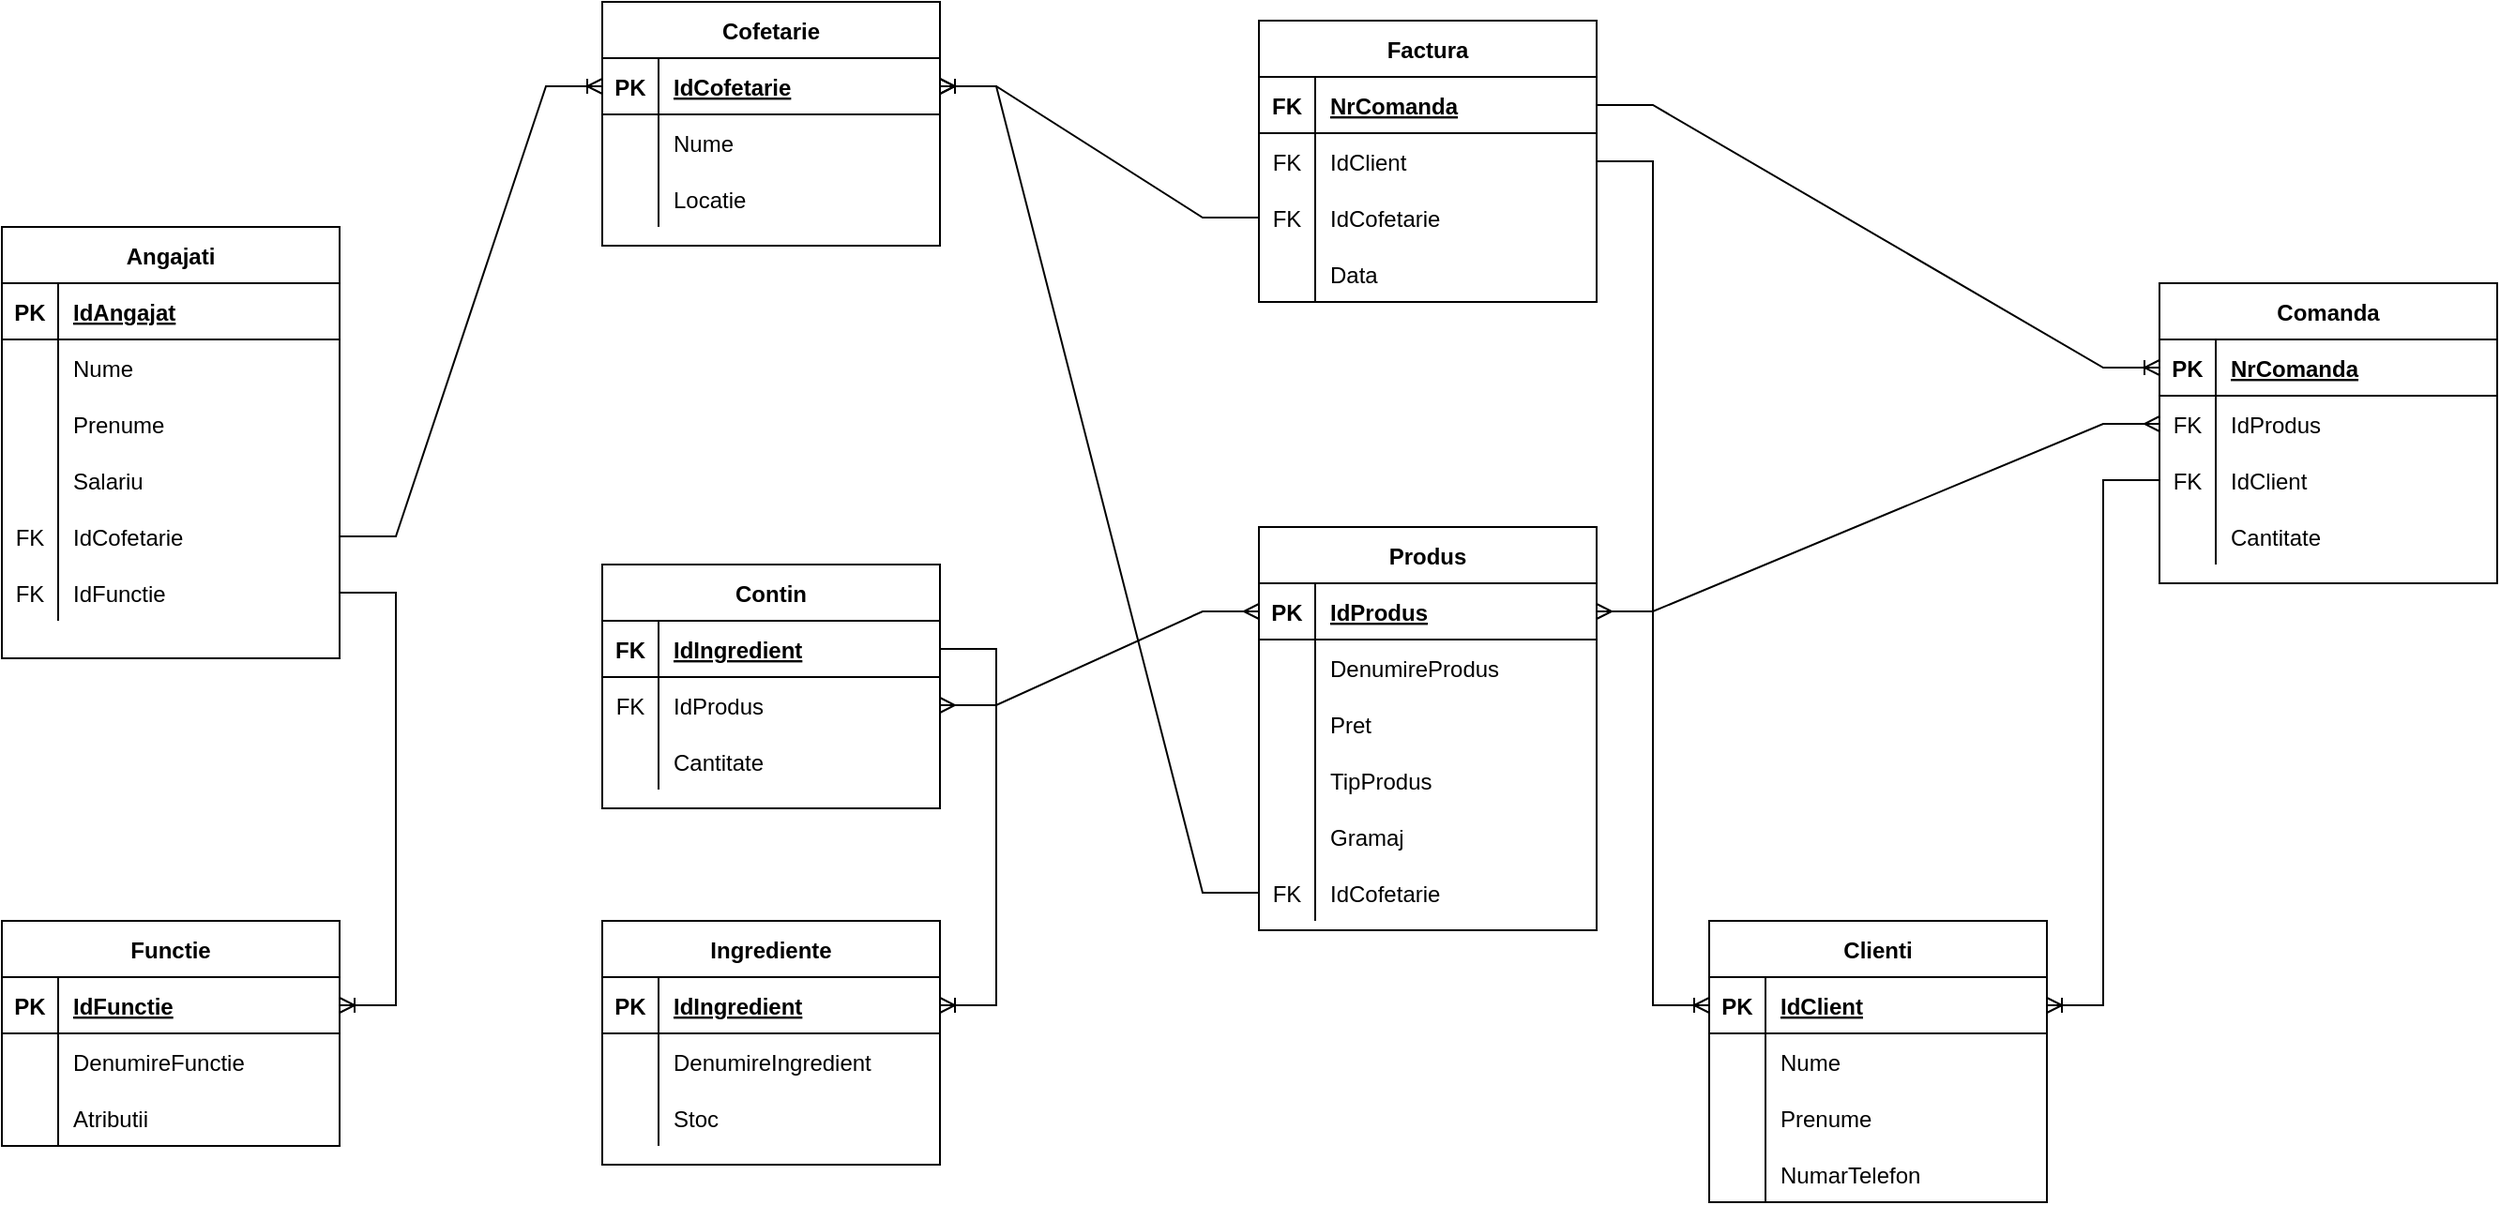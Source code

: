 <mxfile version="15.8.7" type="device"><diagram id="NeHedyzC8dQKTUIwCjof" name="Page-1"><mxGraphModel dx="1038" dy="649" grid="1" gridSize="10" guides="1" tooltips="1" connect="1" arrows="1" fold="1" page="1" pageScale="1" pageWidth="3300" pageHeight="2339" math="0" shadow="0"><root><mxCell id="0"/><mxCell id="1" parent="0"/><mxCell id="17MC18iC-P0eF-vVBe6i-20" value="Cofetarie" style="shape=table;startSize=30;container=1;collapsible=1;childLayout=tableLayout;fixedRows=1;rowLines=0;fontStyle=1;align=center;resizeLast=1;" parent="1" vertex="1"><mxGeometry x="370" y="30" width="180" height="130" as="geometry"/></mxCell><mxCell id="17MC18iC-P0eF-vVBe6i-21" value="" style="shape=partialRectangle;collapsible=0;dropTarget=0;pointerEvents=0;fillColor=none;top=0;left=0;bottom=1;right=0;points=[[0,0.5],[1,0.5]];portConstraint=eastwest;" parent="17MC18iC-P0eF-vVBe6i-20" vertex="1"><mxGeometry y="30" width="180" height="30" as="geometry"/></mxCell><mxCell id="17MC18iC-P0eF-vVBe6i-22" value="PK" style="shape=partialRectangle;connectable=0;fillColor=none;top=0;left=0;bottom=0;right=0;fontStyle=1;overflow=hidden;" parent="17MC18iC-P0eF-vVBe6i-21" vertex="1"><mxGeometry width="30" height="30" as="geometry"><mxRectangle width="30" height="30" as="alternateBounds"/></mxGeometry></mxCell><mxCell id="17MC18iC-P0eF-vVBe6i-23" value="IdCofetarie" style="shape=partialRectangle;connectable=0;fillColor=none;top=0;left=0;bottom=0;right=0;align=left;spacingLeft=6;fontStyle=5;overflow=hidden;" parent="17MC18iC-P0eF-vVBe6i-21" vertex="1"><mxGeometry x="30" width="150" height="30" as="geometry"><mxRectangle width="150" height="30" as="alternateBounds"/></mxGeometry></mxCell><mxCell id="17MC18iC-P0eF-vVBe6i-24" value="" style="shape=partialRectangle;collapsible=0;dropTarget=0;pointerEvents=0;fillColor=none;top=0;left=0;bottom=0;right=0;points=[[0,0.5],[1,0.5]];portConstraint=eastwest;" parent="17MC18iC-P0eF-vVBe6i-20" vertex="1"><mxGeometry y="60" width="180" height="30" as="geometry"/></mxCell><mxCell id="17MC18iC-P0eF-vVBe6i-25" value="" style="shape=partialRectangle;connectable=0;fillColor=none;top=0;left=0;bottom=0;right=0;editable=1;overflow=hidden;" parent="17MC18iC-P0eF-vVBe6i-24" vertex="1"><mxGeometry width="30" height="30" as="geometry"><mxRectangle width="30" height="30" as="alternateBounds"/></mxGeometry></mxCell><mxCell id="17MC18iC-P0eF-vVBe6i-26" value="Nume" style="shape=partialRectangle;connectable=0;fillColor=none;top=0;left=0;bottom=0;right=0;align=left;spacingLeft=6;overflow=hidden;" parent="17MC18iC-P0eF-vVBe6i-24" vertex="1"><mxGeometry x="30" width="150" height="30" as="geometry"><mxRectangle width="150" height="30" as="alternateBounds"/></mxGeometry></mxCell><mxCell id="17MC18iC-P0eF-vVBe6i-27" value="" style="shape=partialRectangle;collapsible=0;dropTarget=0;pointerEvents=0;fillColor=none;top=0;left=0;bottom=0;right=0;points=[[0,0.5],[1,0.5]];portConstraint=eastwest;" parent="17MC18iC-P0eF-vVBe6i-20" vertex="1"><mxGeometry y="90" width="180" height="30" as="geometry"/></mxCell><mxCell id="17MC18iC-P0eF-vVBe6i-28" value="" style="shape=partialRectangle;connectable=0;fillColor=none;top=0;left=0;bottom=0;right=0;editable=1;overflow=hidden;" parent="17MC18iC-P0eF-vVBe6i-27" vertex="1"><mxGeometry width="30" height="30" as="geometry"><mxRectangle width="30" height="30" as="alternateBounds"/></mxGeometry></mxCell><mxCell id="17MC18iC-P0eF-vVBe6i-29" value="Locatie" style="shape=partialRectangle;connectable=0;fillColor=none;top=0;left=0;bottom=0;right=0;align=left;spacingLeft=6;overflow=hidden;" parent="17MC18iC-P0eF-vVBe6i-27" vertex="1"><mxGeometry x="30" width="150" height="30" as="geometry"><mxRectangle width="150" height="30" as="alternateBounds"/></mxGeometry></mxCell><mxCell id="17MC18iC-P0eF-vVBe6i-30" value="Angajati" style="shape=table;startSize=30;container=1;collapsible=1;childLayout=tableLayout;fixedRows=1;rowLines=0;fontStyle=1;align=center;resizeLast=1;" parent="1" vertex="1"><mxGeometry x="50" y="150" width="180" height="230" as="geometry"/></mxCell><mxCell id="17MC18iC-P0eF-vVBe6i-31" value="" style="shape=partialRectangle;collapsible=0;dropTarget=0;pointerEvents=0;fillColor=none;top=0;left=0;bottom=1;right=0;points=[[0,0.5],[1,0.5]];portConstraint=eastwest;" parent="17MC18iC-P0eF-vVBe6i-30" vertex="1"><mxGeometry y="30" width="180" height="30" as="geometry"/></mxCell><mxCell id="17MC18iC-P0eF-vVBe6i-32" value="PK" style="shape=partialRectangle;connectable=0;fillColor=none;top=0;left=0;bottom=0;right=0;fontStyle=1;overflow=hidden;" parent="17MC18iC-P0eF-vVBe6i-31" vertex="1"><mxGeometry width="30" height="30" as="geometry"><mxRectangle width="30" height="30" as="alternateBounds"/></mxGeometry></mxCell><mxCell id="17MC18iC-P0eF-vVBe6i-33" value="IdAngajat" style="shape=partialRectangle;connectable=0;fillColor=none;top=0;left=0;bottom=0;right=0;align=left;spacingLeft=6;fontStyle=5;overflow=hidden;" parent="17MC18iC-P0eF-vVBe6i-31" vertex="1"><mxGeometry x="30" width="150" height="30" as="geometry"><mxRectangle width="150" height="30" as="alternateBounds"/></mxGeometry></mxCell><mxCell id="17MC18iC-P0eF-vVBe6i-34" value="" style="shape=partialRectangle;collapsible=0;dropTarget=0;pointerEvents=0;fillColor=none;top=0;left=0;bottom=0;right=0;points=[[0,0.5],[1,0.5]];portConstraint=eastwest;" parent="17MC18iC-P0eF-vVBe6i-30" vertex="1"><mxGeometry y="60" width="180" height="30" as="geometry"/></mxCell><mxCell id="17MC18iC-P0eF-vVBe6i-35" value="" style="shape=partialRectangle;connectable=0;fillColor=none;top=0;left=0;bottom=0;right=0;editable=1;overflow=hidden;" parent="17MC18iC-P0eF-vVBe6i-34" vertex="1"><mxGeometry width="30" height="30" as="geometry"><mxRectangle width="30" height="30" as="alternateBounds"/></mxGeometry></mxCell><mxCell id="17MC18iC-P0eF-vVBe6i-36" value="Nume" style="shape=partialRectangle;connectable=0;fillColor=none;top=0;left=0;bottom=0;right=0;align=left;spacingLeft=6;overflow=hidden;" parent="17MC18iC-P0eF-vVBe6i-34" vertex="1"><mxGeometry x="30" width="150" height="30" as="geometry"><mxRectangle width="150" height="30" as="alternateBounds"/></mxGeometry></mxCell><mxCell id="17MC18iC-P0eF-vVBe6i-37" value="" style="shape=partialRectangle;collapsible=0;dropTarget=0;pointerEvents=0;fillColor=none;top=0;left=0;bottom=0;right=0;points=[[0,0.5],[1,0.5]];portConstraint=eastwest;" parent="17MC18iC-P0eF-vVBe6i-30" vertex="1"><mxGeometry y="90" width="180" height="30" as="geometry"/></mxCell><mxCell id="17MC18iC-P0eF-vVBe6i-38" value="" style="shape=partialRectangle;connectable=0;fillColor=none;top=0;left=0;bottom=0;right=0;editable=1;overflow=hidden;" parent="17MC18iC-P0eF-vVBe6i-37" vertex="1"><mxGeometry width="30" height="30" as="geometry"><mxRectangle width="30" height="30" as="alternateBounds"/></mxGeometry></mxCell><mxCell id="17MC18iC-P0eF-vVBe6i-39" value="Prenume" style="shape=partialRectangle;connectable=0;fillColor=none;top=0;left=0;bottom=0;right=0;align=left;spacingLeft=6;overflow=hidden;" parent="17MC18iC-P0eF-vVBe6i-37" vertex="1"><mxGeometry x="30" width="150" height="30" as="geometry"><mxRectangle width="150" height="30" as="alternateBounds"/></mxGeometry></mxCell><mxCell id="17MC18iC-P0eF-vVBe6i-40" value="" style="shape=partialRectangle;collapsible=0;dropTarget=0;pointerEvents=0;fillColor=none;top=0;left=0;bottom=0;right=0;points=[[0,0.5],[1,0.5]];portConstraint=eastwest;" parent="17MC18iC-P0eF-vVBe6i-30" vertex="1"><mxGeometry y="120" width="180" height="30" as="geometry"/></mxCell><mxCell id="17MC18iC-P0eF-vVBe6i-41" value="" style="shape=partialRectangle;connectable=0;fillColor=none;top=0;left=0;bottom=0;right=0;editable=1;overflow=hidden;" parent="17MC18iC-P0eF-vVBe6i-40" vertex="1"><mxGeometry width="30" height="30" as="geometry"><mxRectangle width="30" height="30" as="alternateBounds"/></mxGeometry></mxCell><mxCell id="17MC18iC-P0eF-vVBe6i-42" value="Salariu" style="shape=partialRectangle;connectable=0;fillColor=none;top=0;left=0;bottom=0;right=0;align=left;spacingLeft=6;overflow=hidden;" parent="17MC18iC-P0eF-vVBe6i-40" vertex="1"><mxGeometry x="30" width="150" height="30" as="geometry"><mxRectangle width="150" height="30" as="alternateBounds"/></mxGeometry></mxCell><mxCell id="17MC18iC-P0eF-vVBe6i-43" value="" style="shape=partialRectangle;collapsible=0;dropTarget=0;pointerEvents=0;fillColor=none;top=0;left=0;bottom=0;right=0;points=[[0,0.5],[1,0.5]];portConstraint=eastwest;" parent="17MC18iC-P0eF-vVBe6i-30" vertex="1"><mxGeometry y="150" width="180" height="30" as="geometry"/></mxCell><mxCell id="17MC18iC-P0eF-vVBe6i-44" value="FK" style="shape=partialRectangle;connectable=0;fillColor=none;top=0;left=0;bottom=0;right=0;editable=1;overflow=hidden;" parent="17MC18iC-P0eF-vVBe6i-43" vertex="1"><mxGeometry width="30" height="30" as="geometry"><mxRectangle width="30" height="30" as="alternateBounds"/></mxGeometry></mxCell><mxCell id="17MC18iC-P0eF-vVBe6i-45" value="IdCofetarie" style="shape=partialRectangle;connectable=0;fillColor=none;top=0;left=0;bottom=0;right=0;align=left;spacingLeft=6;overflow=hidden;" parent="17MC18iC-P0eF-vVBe6i-43" vertex="1"><mxGeometry x="30" width="150" height="30" as="geometry"><mxRectangle width="150" height="30" as="alternateBounds"/></mxGeometry></mxCell><mxCell id="17MC18iC-P0eF-vVBe6i-46" value="" style="shape=partialRectangle;collapsible=0;dropTarget=0;pointerEvents=0;fillColor=none;top=0;left=0;bottom=0;right=0;points=[[0,0.5],[1,0.5]];portConstraint=eastwest;" parent="17MC18iC-P0eF-vVBe6i-30" vertex="1"><mxGeometry y="180" width="180" height="30" as="geometry"/></mxCell><mxCell id="17MC18iC-P0eF-vVBe6i-47" value="FK" style="shape=partialRectangle;connectable=0;fillColor=none;top=0;left=0;bottom=0;right=0;editable=1;overflow=hidden;" parent="17MC18iC-P0eF-vVBe6i-46" vertex="1"><mxGeometry width="30" height="30" as="geometry"><mxRectangle width="30" height="30" as="alternateBounds"/></mxGeometry></mxCell><mxCell id="17MC18iC-P0eF-vVBe6i-48" value="IdFunctie" style="shape=partialRectangle;connectable=0;fillColor=none;top=0;left=0;bottom=0;right=0;align=left;spacingLeft=6;overflow=hidden;" parent="17MC18iC-P0eF-vVBe6i-46" vertex="1"><mxGeometry x="30" width="150" height="30" as="geometry"><mxRectangle width="150" height="30" as="alternateBounds"/></mxGeometry></mxCell><mxCell id="17MC18iC-P0eF-vVBe6i-49" value="Functie" style="shape=table;startSize=30;container=1;collapsible=1;childLayout=tableLayout;fixedRows=1;rowLines=0;fontStyle=1;align=center;resizeLast=1;" parent="1" vertex="1"><mxGeometry x="50" y="520" width="180" height="120" as="geometry"/></mxCell><mxCell id="17MC18iC-P0eF-vVBe6i-50" value="" style="shape=partialRectangle;collapsible=0;dropTarget=0;pointerEvents=0;fillColor=none;top=0;left=0;bottom=1;right=0;points=[[0,0.5],[1,0.5]];portConstraint=eastwest;" parent="17MC18iC-P0eF-vVBe6i-49" vertex="1"><mxGeometry y="30" width="180" height="30" as="geometry"/></mxCell><mxCell id="17MC18iC-P0eF-vVBe6i-51" value="PK" style="shape=partialRectangle;connectable=0;fillColor=none;top=0;left=0;bottom=0;right=0;fontStyle=1;overflow=hidden;" parent="17MC18iC-P0eF-vVBe6i-50" vertex="1"><mxGeometry width="30" height="30" as="geometry"><mxRectangle width="30" height="30" as="alternateBounds"/></mxGeometry></mxCell><mxCell id="17MC18iC-P0eF-vVBe6i-52" value="IdFunctie" style="shape=partialRectangle;connectable=0;fillColor=none;top=0;left=0;bottom=0;right=0;align=left;spacingLeft=6;fontStyle=5;overflow=hidden;" parent="17MC18iC-P0eF-vVBe6i-50" vertex="1"><mxGeometry x="30" width="150" height="30" as="geometry"><mxRectangle width="150" height="30" as="alternateBounds"/></mxGeometry></mxCell><mxCell id="17MC18iC-P0eF-vVBe6i-53" value="" style="shape=partialRectangle;collapsible=0;dropTarget=0;pointerEvents=0;fillColor=none;top=0;left=0;bottom=0;right=0;points=[[0,0.5],[1,0.5]];portConstraint=eastwest;" parent="17MC18iC-P0eF-vVBe6i-49" vertex="1"><mxGeometry y="60" width="180" height="30" as="geometry"/></mxCell><mxCell id="17MC18iC-P0eF-vVBe6i-54" value="" style="shape=partialRectangle;connectable=0;fillColor=none;top=0;left=0;bottom=0;right=0;editable=1;overflow=hidden;" parent="17MC18iC-P0eF-vVBe6i-53" vertex="1"><mxGeometry width="30" height="30" as="geometry"><mxRectangle width="30" height="30" as="alternateBounds"/></mxGeometry></mxCell><mxCell id="17MC18iC-P0eF-vVBe6i-55" value="DenumireFunctie" style="shape=partialRectangle;connectable=0;fillColor=none;top=0;left=0;bottom=0;right=0;align=left;spacingLeft=6;overflow=hidden;" parent="17MC18iC-P0eF-vVBe6i-53" vertex="1"><mxGeometry x="30" width="150" height="30" as="geometry"><mxRectangle width="150" height="30" as="alternateBounds"/></mxGeometry></mxCell><mxCell id="17MC18iC-P0eF-vVBe6i-56" value="" style="shape=partialRectangle;collapsible=0;dropTarget=0;pointerEvents=0;fillColor=none;top=0;left=0;bottom=0;right=0;points=[[0,0.5],[1,0.5]];portConstraint=eastwest;" parent="17MC18iC-P0eF-vVBe6i-49" vertex="1"><mxGeometry y="90" width="180" height="30" as="geometry"/></mxCell><mxCell id="17MC18iC-P0eF-vVBe6i-57" value="" style="shape=partialRectangle;connectable=0;fillColor=none;top=0;left=0;bottom=0;right=0;editable=1;overflow=hidden;" parent="17MC18iC-P0eF-vVBe6i-56" vertex="1"><mxGeometry width="30" height="30" as="geometry"><mxRectangle width="30" height="30" as="alternateBounds"/></mxGeometry></mxCell><mxCell id="17MC18iC-P0eF-vVBe6i-58" value="Atributii" style="shape=partialRectangle;connectable=0;fillColor=none;top=0;left=0;bottom=0;right=0;align=left;spacingLeft=6;overflow=hidden;" parent="17MC18iC-P0eF-vVBe6i-56" vertex="1"><mxGeometry x="30" width="150" height="30" as="geometry"><mxRectangle width="150" height="30" as="alternateBounds"/></mxGeometry></mxCell><mxCell id="17MC18iC-P0eF-vVBe6i-59" value="Contin" style="shape=table;startSize=30;container=1;collapsible=1;childLayout=tableLayout;fixedRows=1;rowLines=0;fontStyle=1;align=center;resizeLast=1;" parent="1" vertex="1"><mxGeometry x="370" y="330" width="180" height="130" as="geometry"/></mxCell><mxCell id="17MC18iC-P0eF-vVBe6i-60" value="" style="shape=partialRectangle;collapsible=0;dropTarget=0;pointerEvents=0;fillColor=none;top=0;left=0;bottom=1;right=0;points=[[0,0.5],[1,0.5]];portConstraint=eastwest;" parent="17MC18iC-P0eF-vVBe6i-59" vertex="1"><mxGeometry y="30" width="180" height="30" as="geometry"/></mxCell><mxCell id="17MC18iC-P0eF-vVBe6i-61" value="FK" style="shape=partialRectangle;connectable=0;fillColor=none;top=0;left=0;bottom=0;right=0;fontStyle=1;overflow=hidden;" parent="17MC18iC-P0eF-vVBe6i-60" vertex="1"><mxGeometry width="30" height="30" as="geometry"><mxRectangle width="30" height="30" as="alternateBounds"/></mxGeometry></mxCell><mxCell id="17MC18iC-P0eF-vVBe6i-62" value="IdIngredient" style="shape=partialRectangle;connectable=0;fillColor=none;top=0;left=0;bottom=0;right=0;align=left;spacingLeft=6;fontStyle=5;overflow=hidden;" parent="17MC18iC-P0eF-vVBe6i-60" vertex="1"><mxGeometry x="30" width="150" height="30" as="geometry"><mxRectangle width="150" height="30" as="alternateBounds"/></mxGeometry></mxCell><mxCell id="17MC18iC-P0eF-vVBe6i-63" value="" style="shape=partialRectangle;collapsible=0;dropTarget=0;pointerEvents=0;fillColor=none;top=0;left=0;bottom=0;right=0;points=[[0,0.5],[1,0.5]];portConstraint=eastwest;" parent="17MC18iC-P0eF-vVBe6i-59" vertex="1"><mxGeometry y="60" width="180" height="30" as="geometry"/></mxCell><mxCell id="17MC18iC-P0eF-vVBe6i-64" value="FK" style="shape=partialRectangle;connectable=0;fillColor=none;top=0;left=0;bottom=0;right=0;editable=1;overflow=hidden;" parent="17MC18iC-P0eF-vVBe6i-63" vertex="1"><mxGeometry width="30" height="30" as="geometry"><mxRectangle width="30" height="30" as="alternateBounds"/></mxGeometry></mxCell><mxCell id="17MC18iC-P0eF-vVBe6i-65" value="IdProdus" style="shape=partialRectangle;connectable=0;fillColor=none;top=0;left=0;bottom=0;right=0;align=left;spacingLeft=6;overflow=hidden;" parent="17MC18iC-P0eF-vVBe6i-63" vertex="1"><mxGeometry x="30" width="150" height="30" as="geometry"><mxRectangle width="150" height="30" as="alternateBounds"/></mxGeometry></mxCell><mxCell id="17MC18iC-P0eF-vVBe6i-66" value="" style="shape=partialRectangle;collapsible=0;dropTarget=0;pointerEvents=0;fillColor=none;top=0;left=0;bottom=0;right=0;points=[[0,0.5],[1,0.5]];portConstraint=eastwest;" parent="17MC18iC-P0eF-vVBe6i-59" vertex="1"><mxGeometry y="90" width="180" height="30" as="geometry"/></mxCell><mxCell id="17MC18iC-P0eF-vVBe6i-67" value="" style="shape=partialRectangle;connectable=0;fillColor=none;top=0;left=0;bottom=0;right=0;editable=1;overflow=hidden;" parent="17MC18iC-P0eF-vVBe6i-66" vertex="1"><mxGeometry width="30" height="30" as="geometry"><mxRectangle width="30" height="30" as="alternateBounds"/></mxGeometry></mxCell><mxCell id="17MC18iC-P0eF-vVBe6i-68" value="Cantitate" style="shape=partialRectangle;connectable=0;fillColor=none;top=0;left=0;bottom=0;right=0;align=left;spacingLeft=6;overflow=hidden;" parent="17MC18iC-P0eF-vVBe6i-66" vertex="1"><mxGeometry x="30" width="150" height="30" as="geometry"><mxRectangle width="150" height="30" as="alternateBounds"/></mxGeometry></mxCell><mxCell id="17MC18iC-P0eF-vVBe6i-69" value="Ingrediente" style="shape=table;startSize=30;container=1;collapsible=1;childLayout=tableLayout;fixedRows=1;rowLines=0;fontStyle=1;align=center;resizeLast=1;" parent="1" vertex="1"><mxGeometry x="370" y="520" width="180" height="130" as="geometry"/></mxCell><mxCell id="17MC18iC-P0eF-vVBe6i-70" value="" style="shape=partialRectangle;collapsible=0;dropTarget=0;pointerEvents=0;fillColor=none;top=0;left=0;bottom=1;right=0;points=[[0,0.5],[1,0.5]];portConstraint=eastwest;" parent="17MC18iC-P0eF-vVBe6i-69" vertex="1"><mxGeometry y="30" width="180" height="30" as="geometry"/></mxCell><mxCell id="17MC18iC-P0eF-vVBe6i-71" value="PK" style="shape=partialRectangle;connectable=0;fillColor=none;top=0;left=0;bottom=0;right=0;fontStyle=1;overflow=hidden;" parent="17MC18iC-P0eF-vVBe6i-70" vertex="1"><mxGeometry width="30" height="30" as="geometry"><mxRectangle width="30" height="30" as="alternateBounds"/></mxGeometry></mxCell><mxCell id="17MC18iC-P0eF-vVBe6i-72" value="IdIngredient" style="shape=partialRectangle;connectable=0;fillColor=none;top=0;left=0;bottom=0;right=0;align=left;spacingLeft=6;fontStyle=5;overflow=hidden;" parent="17MC18iC-P0eF-vVBe6i-70" vertex="1"><mxGeometry x="30" width="150" height="30" as="geometry"><mxRectangle width="150" height="30" as="alternateBounds"/></mxGeometry></mxCell><mxCell id="17MC18iC-P0eF-vVBe6i-73" value="" style="shape=partialRectangle;collapsible=0;dropTarget=0;pointerEvents=0;fillColor=none;top=0;left=0;bottom=0;right=0;points=[[0,0.5],[1,0.5]];portConstraint=eastwest;" parent="17MC18iC-P0eF-vVBe6i-69" vertex="1"><mxGeometry y="60" width="180" height="30" as="geometry"/></mxCell><mxCell id="17MC18iC-P0eF-vVBe6i-74" value="" style="shape=partialRectangle;connectable=0;fillColor=none;top=0;left=0;bottom=0;right=0;editable=1;overflow=hidden;" parent="17MC18iC-P0eF-vVBe6i-73" vertex="1"><mxGeometry width="30" height="30" as="geometry"><mxRectangle width="30" height="30" as="alternateBounds"/></mxGeometry></mxCell><mxCell id="17MC18iC-P0eF-vVBe6i-75" value="DenumireIngredient" style="shape=partialRectangle;connectable=0;fillColor=none;top=0;left=0;bottom=0;right=0;align=left;spacingLeft=6;overflow=hidden;" parent="17MC18iC-P0eF-vVBe6i-73" vertex="1"><mxGeometry x="30" width="150" height="30" as="geometry"><mxRectangle width="150" height="30" as="alternateBounds"/></mxGeometry></mxCell><mxCell id="17MC18iC-P0eF-vVBe6i-76" value="" style="shape=partialRectangle;collapsible=0;dropTarget=0;pointerEvents=0;fillColor=none;top=0;left=0;bottom=0;right=0;points=[[0,0.5],[1,0.5]];portConstraint=eastwest;" parent="17MC18iC-P0eF-vVBe6i-69" vertex="1"><mxGeometry y="90" width="180" height="30" as="geometry"/></mxCell><mxCell id="17MC18iC-P0eF-vVBe6i-77" value="" style="shape=partialRectangle;connectable=0;fillColor=none;top=0;left=0;bottom=0;right=0;editable=1;overflow=hidden;" parent="17MC18iC-P0eF-vVBe6i-76" vertex="1"><mxGeometry width="30" height="30" as="geometry"><mxRectangle width="30" height="30" as="alternateBounds"/></mxGeometry></mxCell><mxCell id="17MC18iC-P0eF-vVBe6i-78" value="Stoc" style="shape=partialRectangle;connectable=0;fillColor=none;top=0;left=0;bottom=0;right=0;align=left;spacingLeft=6;overflow=hidden;" parent="17MC18iC-P0eF-vVBe6i-76" vertex="1"><mxGeometry x="30" width="150" height="30" as="geometry"><mxRectangle width="150" height="30" as="alternateBounds"/></mxGeometry></mxCell><mxCell id="17MC18iC-P0eF-vVBe6i-79" value="Clienti" style="shape=table;startSize=30;container=1;collapsible=1;childLayout=tableLayout;fixedRows=1;rowLines=0;fontStyle=1;align=center;resizeLast=1;" parent="1" vertex="1"><mxGeometry x="960" y="520" width="180" height="150" as="geometry"/></mxCell><mxCell id="17MC18iC-P0eF-vVBe6i-80" value="" style="shape=partialRectangle;collapsible=0;dropTarget=0;pointerEvents=0;fillColor=none;top=0;left=0;bottom=1;right=0;points=[[0,0.5],[1,0.5]];portConstraint=eastwest;" parent="17MC18iC-P0eF-vVBe6i-79" vertex="1"><mxGeometry y="30" width="180" height="30" as="geometry"/></mxCell><mxCell id="17MC18iC-P0eF-vVBe6i-81" value="PK" style="shape=partialRectangle;connectable=0;fillColor=none;top=0;left=0;bottom=0;right=0;fontStyle=1;overflow=hidden;" parent="17MC18iC-P0eF-vVBe6i-80" vertex="1"><mxGeometry width="30" height="30" as="geometry"><mxRectangle width="30" height="30" as="alternateBounds"/></mxGeometry></mxCell><mxCell id="17MC18iC-P0eF-vVBe6i-82" value="IdClient" style="shape=partialRectangle;connectable=0;fillColor=none;top=0;left=0;bottom=0;right=0;align=left;spacingLeft=6;fontStyle=5;overflow=hidden;" parent="17MC18iC-P0eF-vVBe6i-80" vertex="1"><mxGeometry x="30" width="150" height="30" as="geometry"><mxRectangle width="150" height="30" as="alternateBounds"/></mxGeometry></mxCell><mxCell id="17MC18iC-P0eF-vVBe6i-83" value="" style="shape=partialRectangle;collapsible=0;dropTarget=0;pointerEvents=0;fillColor=none;top=0;left=0;bottom=0;right=0;points=[[0,0.5],[1,0.5]];portConstraint=eastwest;" parent="17MC18iC-P0eF-vVBe6i-79" vertex="1"><mxGeometry y="60" width="180" height="30" as="geometry"/></mxCell><mxCell id="17MC18iC-P0eF-vVBe6i-84" value="" style="shape=partialRectangle;connectable=0;fillColor=none;top=0;left=0;bottom=0;right=0;editable=1;overflow=hidden;" parent="17MC18iC-P0eF-vVBe6i-83" vertex="1"><mxGeometry width="30" height="30" as="geometry"><mxRectangle width="30" height="30" as="alternateBounds"/></mxGeometry></mxCell><mxCell id="17MC18iC-P0eF-vVBe6i-85" value="Nume" style="shape=partialRectangle;connectable=0;fillColor=none;top=0;left=0;bottom=0;right=0;align=left;spacingLeft=6;overflow=hidden;" parent="17MC18iC-P0eF-vVBe6i-83" vertex="1"><mxGeometry x="30" width="150" height="30" as="geometry"><mxRectangle width="150" height="30" as="alternateBounds"/></mxGeometry></mxCell><mxCell id="17MC18iC-P0eF-vVBe6i-86" value="" style="shape=partialRectangle;collapsible=0;dropTarget=0;pointerEvents=0;fillColor=none;top=0;left=0;bottom=0;right=0;points=[[0,0.5],[1,0.5]];portConstraint=eastwest;" parent="17MC18iC-P0eF-vVBe6i-79" vertex="1"><mxGeometry y="90" width="180" height="30" as="geometry"/></mxCell><mxCell id="17MC18iC-P0eF-vVBe6i-87" value="" style="shape=partialRectangle;connectable=0;fillColor=none;top=0;left=0;bottom=0;right=0;editable=1;overflow=hidden;" parent="17MC18iC-P0eF-vVBe6i-86" vertex="1"><mxGeometry width="30" height="30" as="geometry"><mxRectangle width="30" height="30" as="alternateBounds"/></mxGeometry></mxCell><mxCell id="17MC18iC-P0eF-vVBe6i-88" value="Prenume" style="shape=partialRectangle;connectable=0;fillColor=none;top=0;left=0;bottom=0;right=0;align=left;spacingLeft=6;overflow=hidden;" parent="17MC18iC-P0eF-vVBe6i-86" vertex="1"><mxGeometry x="30" width="150" height="30" as="geometry"><mxRectangle width="150" height="30" as="alternateBounds"/></mxGeometry></mxCell><mxCell id="17MC18iC-P0eF-vVBe6i-89" value="" style="shape=partialRectangle;collapsible=0;dropTarget=0;pointerEvents=0;fillColor=none;top=0;left=0;bottom=0;right=0;points=[[0,0.5],[1,0.5]];portConstraint=eastwest;" parent="17MC18iC-P0eF-vVBe6i-79" vertex="1"><mxGeometry y="120" width="180" height="30" as="geometry"/></mxCell><mxCell id="17MC18iC-P0eF-vVBe6i-90" value="" style="shape=partialRectangle;connectable=0;fillColor=none;top=0;left=0;bottom=0;right=0;editable=1;overflow=hidden;" parent="17MC18iC-P0eF-vVBe6i-89" vertex="1"><mxGeometry width="30" height="30" as="geometry"><mxRectangle width="30" height="30" as="alternateBounds"/></mxGeometry></mxCell><mxCell id="17MC18iC-P0eF-vVBe6i-91" value="NumarTelefon" style="shape=partialRectangle;connectable=0;fillColor=none;top=0;left=0;bottom=0;right=0;align=left;spacingLeft=6;overflow=hidden;" parent="17MC18iC-P0eF-vVBe6i-89" vertex="1"><mxGeometry x="30" width="150" height="30" as="geometry"><mxRectangle width="150" height="30" as="alternateBounds"/></mxGeometry></mxCell><mxCell id="17MC18iC-P0eF-vVBe6i-92" value="Comanda" style="shape=table;startSize=30;container=1;collapsible=1;childLayout=tableLayout;fixedRows=1;rowLines=0;fontStyle=1;align=center;resizeLast=1;" parent="1" vertex="1"><mxGeometry x="1200" y="180" width="180" height="160" as="geometry"/></mxCell><mxCell id="17MC18iC-P0eF-vVBe6i-93" value="" style="shape=partialRectangle;collapsible=0;dropTarget=0;pointerEvents=0;fillColor=none;top=0;left=0;bottom=1;right=0;points=[[0,0.5],[1,0.5]];portConstraint=eastwest;" parent="17MC18iC-P0eF-vVBe6i-92" vertex="1"><mxGeometry y="30" width="180" height="30" as="geometry"/></mxCell><mxCell id="17MC18iC-P0eF-vVBe6i-94" value="PK" style="shape=partialRectangle;connectable=0;fillColor=none;top=0;left=0;bottom=0;right=0;fontStyle=1;overflow=hidden;" parent="17MC18iC-P0eF-vVBe6i-93" vertex="1"><mxGeometry width="30" height="30" as="geometry"><mxRectangle width="30" height="30" as="alternateBounds"/></mxGeometry></mxCell><mxCell id="17MC18iC-P0eF-vVBe6i-95" value="NrComanda" style="shape=partialRectangle;connectable=0;fillColor=none;top=0;left=0;bottom=0;right=0;align=left;spacingLeft=6;fontStyle=5;overflow=hidden;" parent="17MC18iC-P0eF-vVBe6i-93" vertex="1"><mxGeometry x="30" width="150" height="30" as="geometry"><mxRectangle width="150" height="30" as="alternateBounds"/></mxGeometry></mxCell><mxCell id="17MC18iC-P0eF-vVBe6i-96" value="" style="shape=partialRectangle;collapsible=0;dropTarget=0;pointerEvents=0;fillColor=none;top=0;left=0;bottom=0;right=0;points=[[0,0.5],[1,0.5]];portConstraint=eastwest;" parent="17MC18iC-P0eF-vVBe6i-92" vertex="1"><mxGeometry y="60" width="180" height="30" as="geometry"/></mxCell><mxCell id="17MC18iC-P0eF-vVBe6i-97" value="FK" style="shape=partialRectangle;connectable=0;fillColor=none;top=0;left=0;bottom=0;right=0;editable=1;overflow=hidden;" parent="17MC18iC-P0eF-vVBe6i-96" vertex="1"><mxGeometry width="30" height="30" as="geometry"><mxRectangle width="30" height="30" as="alternateBounds"/></mxGeometry></mxCell><mxCell id="17MC18iC-P0eF-vVBe6i-98" value="IdProdus" style="shape=partialRectangle;connectable=0;fillColor=none;top=0;left=0;bottom=0;right=0;align=left;spacingLeft=6;overflow=hidden;" parent="17MC18iC-P0eF-vVBe6i-96" vertex="1"><mxGeometry x="30" width="150" height="30" as="geometry"><mxRectangle width="150" height="30" as="alternateBounds"/></mxGeometry></mxCell><mxCell id="17MC18iC-P0eF-vVBe6i-99" value="" style="shape=partialRectangle;collapsible=0;dropTarget=0;pointerEvents=0;fillColor=none;top=0;left=0;bottom=0;right=0;points=[[0,0.5],[1,0.5]];portConstraint=eastwest;" parent="17MC18iC-P0eF-vVBe6i-92" vertex="1"><mxGeometry y="90" width="180" height="30" as="geometry"/></mxCell><mxCell id="17MC18iC-P0eF-vVBe6i-100" value="FK" style="shape=partialRectangle;connectable=0;fillColor=none;top=0;left=0;bottom=0;right=0;editable=1;overflow=hidden;" parent="17MC18iC-P0eF-vVBe6i-99" vertex="1"><mxGeometry width="30" height="30" as="geometry"><mxRectangle width="30" height="30" as="alternateBounds"/></mxGeometry></mxCell><mxCell id="17MC18iC-P0eF-vVBe6i-101" value="IdClient" style="shape=partialRectangle;connectable=0;fillColor=none;top=0;left=0;bottom=0;right=0;align=left;spacingLeft=6;overflow=hidden;" parent="17MC18iC-P0eF-vVBe6i-99" vertex="1"><mxGeometry x="30" width="150" height="30" as="geometry"><mxRectangle width="150" height="30" as="alternateBounds"/></mxGeometry></mxCell><mxCell id="17MC18iC-P0eF-vVBe6i-102" value="" style="shape=partialRectangle;collapsible=0;dropTarget=0;pointerEvents=0;fillColor=none;top=0;left=0;bottom=0;right=0;points=[[0,0.5],[1,0.5]];portConstraint=eastwest;" parent="17MC18iC-P0eF-vVBe6i-92" vertex="1"><mxGeometry y="120" width="180" height="30" as="geometry"/></mxCell><mxCell id="17MC18iC-P0eF-vVBe6i-103" value="" style="shape=partialRectangle;connectable=0;fillColor=none;top=0;left=0;bottom=0;right=0;editable=1;overflow=hidden;" parent="17MC18iC-P0eF-vVBe6i-102" vertex="1"><mxGeometry width="30" height="30" as="geometry"><mxRectangle width="30" height="30" as="alternateBounds"/></mxGeometry></mxCell><mxCell id="17MC18iC-P0eF-vVBe6i-104" value="Cantitate" style="shape=partialRectangle;connectable=0;fillColor=none;top=0;left=0;bottom=0;right=0;align=left;spacingLeft=6;overflow=hidden;" parent="17MC18iC-P0eF-vVBe6i-102" vertex="1"><mxGeometry x="30" width="150" height="30" as="geometry"><mxRectangle width="150" height="30" as="alternateBounds"/></mxGeometry></mxCell><mxCell id="17MC18iC-P0eF-vVBe6i-127" value="Factura" style="shape=table;startSize=30;container=1;collapsible=1;childLayout=tableLayout;fixedRows=1;rowLines=0;fontStyle=1;align=center;resizeLast=1;" parent="1" vertex="1"><mxGeometry x="720" y="40" width="180" height="150" as="geometry"/></mxCell><mxCell id="17MC18iC-P0eF-vVBe6i-128" value="" style="shape=partialRectangle;collapsible=0;dropTarget=0;pointerEvents=0;fillColor=none;top=0;left=0;bottom=1;right=0;points=[[0,0.5],[1,0.5]];portConstraint=eastwest;" parent="17MC18iC-P0eF-vVBe6i-127" vertex="1"><mxGeometry y="30" width="180" height="30" as="geometry"/></mxCell><mxCell id="17MC18iC-P0eF-vVBe6i-129" value="FK" style="shape=partialRectangle;connectable=0;fillColor=none;top=0;left=0;bottom=0;right=0;fontStyle=1;overflow=hidden;" parent="17MC18iC-P0eF-vVBe6i-128" vertex="1"><mxGeometry width="30" height="30" as="geometry"><mxRectangle width="30" height="30" as="alternateBounds"/></mxGeometry></mxCell><mxCell id="17MC18iC-P0eF-vVBe6i-130" value="NrComanda" style="shape=partialRectangle;connectable=0;fillColor=none;top=0;left=0;bottom=0;right=0;align=left;spacingLeft=6;fontStyle=5;overflow=hidden;" parent="17MC18iC-P0eF-vVBe6i-128" vertex="1"><mxGeometry x="30" width="150" height="30" as="geometry"><mxRectangle width="150" height="30" as="alternateBounds"/></mxGeometry></mxCell><mxCell id="17MC18iC-P0eF-vVBe6i-131" value="" style="shape=partialRectangle;collapsible=0;dropTarget=0;pointerEvents=0;fillColor=none;top=0;left=0;bottom=0;right=0;points=[[0,0.5],[1,0.5]];portConstraint=eastwest;" parent="17MC18iC-P0eF-vVBe6i-127" vertex="1"><mxGeometry y="60" width="180" height="30" as="geometry"/></mxCell><mxCell id="17MC18iC-P0eF-vVBe6i-132" value="FK" style="shape=partialRectangle;connectable=0;fillColor=none;top=0;left=0;bottom=0;right=0;editable=1;overflow=hidden;" parent="17MC18iC-P0eF-vVBe6i-131" vertex="1"><mxGeometry width="30" height="30" as="geometry"><mxRectangle width="30" height="30" as="alternateBounds"/></mxGeometry></mxCell><mxCell id="17MC18iC-P0eF-vVBe6i-133" value="IdClient" style="shape=partialRectangle;connectable=0;fillColor=none;top=0;left=0;bottom=0;right=0;align=left;spacingLeft=6;overflow=hidden;" parent="17MC18iC-P0eF-vVBe6i-131" vertex="1"><mxGeometry x="30" width="150" height="30" as="geometry"><mxRectangle width="150" height="30" as="alternateBounds"/></mxGeometry></mxCell><mxCell id="17MC18iC-P0eF-vVBe6i-134" value="" style="shape=partialRectangle;collapsible=0;dropTarget=0;pointerEvents=0;fillColor=none;top=0;left=0;bottom=0;right=0;points=[[0,0.5],[1,0.5]];portConstraint=eastwest;" parent="17MC18iC-P0eF-vVBe6i-127" vertex="1"><mxGeometry y="90" width="180" height="30" as="geometry"/></mxCell><mxCell id="17MC18iC-P0eF-vVBe6i-135" value="FK" style="shape=partialRectangle;connectable=0;fillColor=none;top=0;left=0;bottom=0;right=0;editable=1;overflow=hidden;" parent="17MC18iC-P0eF-vVBe6i-134" vertex="1"><mxGeometry width="30" height="30" as="geometry"><mxRectangle width="30" height="30" as="alternateBounds"/></mxGeometry></mxCell><mxCell id="17MC18iC-P0eF-vVBe6i-136" value="IdCofetarie" style="shape=partialRectangle;connectable=0;fillColor=none;top=0;left=0;bottom=0;right=0;align=left;spacingLeft=6;overflow=hidden;" parent="17MC18iC-P0eF-vVBe6i-134" vertex="1"><mxGeometry x="30" width="150" height="30" as="geometry"><mxRectangle width="150" height="30" as="alternateBounds"/></mxGeometry></mxCell><mxCell id="17MC18iC-P0eF-vVBe6i-137" value="" style="shape=partialRectangle;collapsible=0;dropTarget=0;pointerEvents=0;fillColor=none;top=0;left=0;bottom=0;right=0;points=[[0,0.5],[1,0.5]];portConstraint=eastwest;" parent="17MC18iC-P0eF-vVBe6i-127" vertex="1"><mxGeometry y="120" width="180" height="30" as="geometry"/></mxCell><mxCell id="17MC18iC-P0eF-vVBe6i-138" value="" style="shape=partialRectangle;connectable=0;fillColor=none;top=0;left=0;bottom=0;right=0;editable=1;overflow=hidden;" parent="17MC18iC-P0eF-vVBe6i-137" vertex="1"><mxGeometry width="30" height="30" as="geometry"><mxRectangle width="30" height="30" as="alternateBounds"/></mxGeometry></mxCell><mxCell id="17MC18iC-P0eF-vVBe6i-139" value="Data" style="shape=partialRectangle;connectable=0;fillColor=none;top=0;left=0;bottom=0;right=0;align=left;spacingLeft=6;overflow=hidden;" parent="17MC18iC-P0eF-vVBe6i-137" vertex="1"><mxGeometry x="30" width="150" height="30" as="geometry"><mxRectangle width="150" height="30" as="alternateBounds"/></mxGeometry></mxCell><mxCell id="17MC18iC-P0eF-vVBe6i-140" value="Produs" style="shape=table;startSize=30;container=1;collapsible=1;childLayout=tableLayout;fixedRows=1;rowLines=0;fontStyle=1;align=center;resizeLast=1;" parent="1" vertex="1"><mxGeometry x="720" y="310" width="180" height="215" as="geometry"/></mxCell><mxCell id="17MC18iC-P0eF-vVBe6i-141" value="" style="shape=partialRectangle;collapsible=0;dropTarget=0;pointerEvents=0;fillColor=none;top=0;left=0;bottom=1;right=0;points=[[0,0.5],[1,0.5]];portConstraint=eastwest;" parent="17MC18iC-P0eF-vVBe6i-140" vertex="1"><mxGeometry y="30" width="180" height="30" as="geometry"/></mxCell><mxCell id="17MC18iC-P0eF-vVBe6i-142" value="PK" style="shape=partialRectangle;connectable=0;fillColor=none;top=0;left=0;bottom=0;right=0;fontStyle=1;overflow=hidden;" parent="17MC18iC-P0eF-vVBe6i-141" vertex="1"><mxGeometry width="30" height="30" as="geometry"><mxRectangle width="30" height="30" as="alternateBounds"/></mxGeometry></mxCell><mxCell id="17MC18iC-P0eF-vVBe6i-143" value="IdProdus" style="shape=partialRectangle;connectable=0;fillColor=none;top=0;left=0;bottom=0;right=0;align=left;spacingLeft=6;fontStyle=5;overflow=hidden;" parent="17MC18iC-P0eF-vVBe6i-141" vertex="1"><mxGeometry x="30" width="150" height="30" as="geometry"><mxRectangle width="150" height="30" as="alternateBounds"/></mxGeometry></mxCell><mxCell id="17MC18iC-P0eF-vVBe6i-144" value="" style="shape=partialRectangle;collapsible=0;dropTarget=0;pointerEvents=0;fillColor=none;top=0;left=0;bottom=0;right=0;points=[[0,0.5],[1,0.5]];portConstraint=eastwest;" parent="17MC18iC-P0eF-vVBe6i-140" vertex="1"><mxGeometry y="60" width="180" height="30" as="geometry"/></mxCell><mxCell id="17MC18iC-P0eF-vVBe6i-145" value="" style="shape=partialRectangle;connectable=0;fillColor=none;top=0;left=0;bottom=0;right=0;editable=1;overflow=hidden;" parent="17MC18iC-P0eF-vVBe6i-144" vertex="1"><mxGeometry width="30" height="30" as="geometry"><mxRectangle width="30" height="30" as="alternateBounds"/></mxGeometry></mxCell><mxCell id="17MC18iC-P0eF-vVBe6i-146" value="DenumireProdus" style="shape=partialRectangle;connectable=0;fillColor=none;top=0;left=0;bottom=0;right=0;align=left;spacingLeft=6;overflow=hidden;" parent="17MC18iC-P0eF-vVBe6i-144" vertex="1"><mxGeometry x="30" width="150" height="30" as="geometry"><mxRectangle width="150" height="30" as="alternateBounds"/></mxGeometry></mxCell><mxCell id="17MC18iC-P0eF-vVBe6i-147" value="" style="shape=partialRectangle;collapsible=0;dropTarget=0;pointerEvents=0;fillColor=none;top=0;left=0;bottom=0;right=0;points=[[0,0.5],[1,0.5]];portConstraint=eastwest;" parent="17MC18iC-P0eF-vVBe6i-140" vertex="1"><mxGeometry y="90" width="180" height="30" as="geometry"/></mxCell><mxCell id="17MC18iC-P0eF-vVBe6i-148" value="" style="shape=partialRectangle;connectable=0;fillColor=none;top=0;left=0;bottom=0;right=0;editable=1;overflow=hidden;" parent="17MC18iC-P0eF-vVBe6i-147" vertex="1"><mxGeometry width="30" height="30" as="geometry"><mxRectangle width="30" height="30" as="alternateBounds"/></mxGeometry></mxCell><mxCell id="17MC18iC-P0eF-vVBe6i-149" value="Pret" style="shape=partialRectangle;connectable=0;fillColor=none;top=0;left=0;bottom=0;right=0;align=left;spacingLeft=6;overflow=hidden;" parent="17MC18iC-P0eF-vVBe6i-147" vertex="1"><mxGeometry x="30" width="150" height="30" as="geometry"><mxRectangle width="150" height="30" as="alternateBounds"/></mxGeometry></mxCell><mxCell id="17MC18iC-P0eF-vVBe6i-150" value="" style="shape=partialRectangle;collapsible=0;dropTarget=0;pointerEvents=0;fillColor=none;top=0;left=0;bottom=0;right=0;points=[[0,0.5],[1,0.5]];portConstraint=eastwest;" parent="17MC18iC-P0eF-vVBe6i-140" vertex="1"><mxGeometry y="120" width="180" height="30" as="geometry"/></mxCell><mxCell id="17MC18iC-P0eF-vVBe6i-151" value="" style="shape=partialRectangle;connectable=0;fillColor=none;top=0;left=0;bottom=0;right=0;editable=1;overflow=hidden;" parent="17MC18iC-P0eF-vVBe6i-150" vertex="1"><mxGeometry width="30" height="30" as="geometry"><mxRectangle width="30" height="30" as="alternateBounds"/></mxGeometry></mxCell><mxCell id="17MC18iC-P0eF-vVBe6i-152" value="TipProdus" style="shape=partialRectangle;connectable=0;fillColor=none;top=0;left=0;bottom=0;right=0;align=left;spacingLeft=6;overflow=hidden;" parent="17MC18iC-P0eF-vVBe6i-150" vertex="1"><mxGeometry x="30" width="150" height="30" as="geometry"><mxRectangle width="150" height="30" as="alternateBounds"/></mxGeometry></mxCell><mxCell id="17MC18iC-P0eF-vVBe6i-153" value="" style="shape=partialRectangle;collapsible=0;dropTarget=0;pointerEvents=0;fillColor=none;top=0;left=0;bottom=0;right=0;points=[[0,0.5],[1,0.5]];portConstraint=eastwest;" parent="17MC18iC-P0eF-vVBe6i-140" vertex="1"><mxGeometry y="150" width="180" height="30" as="geometry"/></mxCell><mxCell id="17MC18iC-P0eF-vVBe6i-154" value="" style="shape=partialRectangle;connectable=0;fillColor=none;top=0;left=0;bottom=0;right=0;editable=1;overflow=hidden;" parent="17MC18iC-P0eF-vVBe6i-153" vertex="1"><mxGeometry width="30" height="30" as="geometry"><mxRectangle width="30" height="30" as="alternateBounds"/></mxGeometry></mxCell><mxCell id="17MC18iC-P0eF-vVBe6i-155" value="Gramaj" style="shape=partialRectangle;connectable=0;fillColor=none;top=0;left=0;bottom=0;right=0;align=left;spacingLeft=6;overflow=hidden;" parent="17MC18iC-P0eF-vVBe6i-153" vertex="1"><mxGeometry x="30" width="150" height="30" as="geometry"><mxRectangle width="150" height="30" as="alternateBounds"/></mxGeometry></mxCell><mxCell id="17MC18iC-P0eF-vVBe6i-156" value="" style="shape=partialRectangle;collapsible=0;dropTarget=0;pointerEvents=0;fillColor=none;top=0;left=0;bottom=0;right=0;points=[[0,0.5],[1,0.5]];portConstraint=eastwest;" parent="17MC18iC-P0eF-vVBe6i-140" vertex="1"><mxGeometry y="180" width="180" height="30" as="geometry"/></mxCell><mxCell id="17MC18iC-P0eF-vVBe6i-157" value="FK" style="shape=partialRectangle;connectable=0;fillColor=none;top=0;left=0;bottom=0;right=0;editable=1;overflow=hidden;" parent="17MC18iC-P0eF-vVBe6i-156" vertex="1"><mxGeometry width="30" height="30" as="geometry"><mxRectangle width="30" height="30" as="alternateBounds"/></mxGeometry></mxCell><mxCell id="17MC18iC-P0eF-vVBe6i-158" value="IdCofetarie" style="shape=partialRectangle;connectable=0;fillColor=none;top=0;left=0;bottom=0;right=0;align=left;spacingLeft=6;overflow=hidden;" parent="17MC18iC-P0eF-vVBe6i-156" vertex="1"><mxGeometry x="30" width="150" height="30" as="geometry"><mxRectangle width="150" height="30" as="alternateBounds"/></mxGeometry></mxCell><mxCell id="17MC18iC-P0eF-vVBe6i-160" value="" style="edgeStyle=entityRelationEdgeStyle;fontSize=12;html=1;endArrow=ERoneToMany;rounded=0;entryX=0;entryY=0.5;entryDx=0;entryDy=0;exitX=1;exitY=0.5;exitDx=0;exitDy=0;" parent="1" source="17MC18iC-P0eF-vVBe6i-43" target="17MC18iC-P0eF-vVBe6i-21" edge="1"><mxGeometry width="100" height="100" relative="1" as="geometry"><mxPoint x="330" y="330" as="sourcePoint"/><mxPoint x="430" y="230" as="targetPoint"/></mxGeometry></mxCell><mxCell id="17MC18iC-P0eF-vVBe6i-161" value="" style="edgeStyle=entityRelationEdgeStyle;fontSize=12;html=1;endArrow=ERoneToMany;rounded=0;entryX=1;entryY=0.5;entryDx=0;entryDy=0;exitX=1;exitY=0.5;exitDx=0;exitDy=0;" parent="1" source="17MC18iC-P0eF-vVBe6i-46" target="17MC18iC-P0eF-vVBe6i-50" edge="1"><mxGeometry width="100" height="100" relative="1" as="geometry"><mxPoint x="710" y="380" as="sourcePoint"/><mxPoint x="810" y="280" as="targetPoint"/></mxGeometry></mxCell><mxCell id="17MC18iC-P0eF-vVBe6i-162" value="" style="edgeStyle=entityRelationEdgeStyle;fontSize=12;html=1;endArrow=ERoneToMany;rounded=0;entryX=1;entryY=0.5;entryDx=0;entryDy=0;exitX=1;exitY=0.5;exitDx=0;exitDy=0;" parent="1" source="17MC18iC-P0eF-vVBe6i-60" target="17MC18iC-P0eF-vVBe6i-70" edge="1"><mxGeometry width="100" height="100" relative="1" as="geometry"><mxPoint x="610" y="335" as="sourcePoint"/><mxPoint x="810" y="280" as="targetPoint"/></mxGeometry></mxCell><mxCell id="17MC18iC-P0eF-vVBe6i-164" value="" style="edgeStyle=entityRelationEdgeStyle;fontSize=12;html=1;endArrow=ERoneToMany;rounded=0;entryX=1;entryY=0.5;entryDx=0;entryDy=0;exitX=0;exitY=0.5;exitDx=0;exitDy=0;" parent="1" source="17MC18iC-P0eF-vVBe6i-156" target="17MC18iC-P0eF-vVBe6i-21" edge="1"><mxGeometry width="100" height="100" relative="1" as="geometry"><mxPoint x="710" y="380" as="sourcePoint"/><mxPoint x="810" y="280" as="targetPoint"/></mxGeometry></mxCell><mxCell id="17MC18iC-P0eF-vVBe6i-165" value="" style="edgeStyle=entityRelationEdgeStyle;fontSize=12;html=1;endArrow=ERoneToMany;rounded=0;entryX=0;entryY=0.5;entryDx=0;entryDy=0;exitX=1;exitY=0.5;exitDx=0;exitDy=0;" parent="1" source="17MC18iC-P0eF-vVBe6i-128" target="17MC18iC-P0eF-vVBe6i-93" edge="1"><mxGeometry width="100" height="100" relative="1" as="geometry"><mxPoint x="710" y="380" as="sourcePoint"/><mxPoint x="810" y="280" as="targetPoint"/></mxGeometry></mxCell><mxCell id="17MC18iC-P0eF-vVBe6i-166" value="" style="edgeStyle=entityRelationEdgeStyle;fontSize=12;html=1;endArrow=ERmany;startArrow=ERmany;rounded=0;entryX=0;entryY=0.5;entryDx=0;entryDy=0;exitX=1;exitY=0.5;exitDx=0;exitDy=0;" parent="1" source="17MC18iC-P0eF-vVBe6i-141" target="17MC18iC-P0eF-vVBe6i-96" edge="1"><mxGeometry width="100" height="100" relative="1" as="geometry"><mxPoint x="710" y="380" as="sourcePoint"/><mxPoint x="810" y="280" as="targetPoint"/></mxGeometry></mxCell><mxCell id="17MC18iC-P0eF-vVBe6i-169" value="" style="edgeStyle=entityRelationEdgeStyle;fontSize=12;html=1;endArrow=ERmany;startArrow=ERmany;rounded=0;exitX=1;exitY=0.5;exitDx=0;exitDy=0;entryX=0;entryY=0.5;entryDx=0;entryDy=0;" parent="1" source="17MC18iC-P0eF-vVBe6i-63" target="17MC18iC-P0eF-vVBe6i-141" edge="1"><mxGeometry width="100" height="100" relative="1" as="geometry"><mxPoint x="710" y="380" as="sourcePoint"/><mxPoint x="810" y="280" as="targetPoint"/></mxGeometry></mxCell><mxCell id="17MC18iC-P0eF-vVBe6i-170" value="" style="edgeStyle=entityRelationEdgeStyle;fontSize=12;html=1;endArrow=ERoneToMany;rounded=0;entryX=1;entryY=0.5;entryDx=0;entryDy=0;exitX=0;exitY=0.5;exitDx=0;exitDy=0;" parent="1" source="17MC18iC-P0eF-vVBe6i-134" target="17MC18iC-P0eF-vVBe6i-21" edge="1"><mxGeometry width="100" height="100" relative="1" as="geometry"><mxPoint x="710" y="380" as="sourcePoint"/><mxPoint x="810" y="280" as="targetPoint"/></mxGeometry></mxCell><mxCell id="17MC18iC-P0eF-vVBe6i-171" value="" style="edgeStyle=entityRelationEdgeStyle;fontSize=12;html=1;endArrow=ERoneToMany;rounded=0;exitX=1;exitY=0.5;exitDx=0;exitDy=0;entryX=0;entryY=0.5;entryDx=0;entryDy=0;" parent="1" source="17MC18iC-P0eF-vVBe6i-131" target="17MC18iC-P0eF-vVBe6i-80" edge="1"><mxGeometry width="100" height="100" relative="1" as="geometry"><mxPoint x="710" y="380" as="sourcePoint"/><mxPoint x="990" y="380" as="targetPoint"/></mxGeometry></mxCell><mxCell id="u8ceFs59VlyQ7oTp-sL_-2" value="" style="edgeStyle=entityRelationEdgeStyle;fontSize=12;html=1;endArrow=ERoneToMany;rounded=0;entryX=1;entryY=0.5;entryDx=0;entryDy=0;exitX=0;exitY=0.5;exitDx=0;exitDy=0;" edge="1" parent="1" source="17MC18iC-P0eF-vVBe6i-99" target="17MC18iC-P0eF-vVBe6i-80"><mxGeometry width="100" height="100" relative="1" as="geometry"><mxPoint x="1130" y="310" as="sourcePoint"/><mxPoint x="1370" y="575" as="targetPoint"/></mxGeometry></mxCell></root></mxGraphModel></diagram></mxfile>
